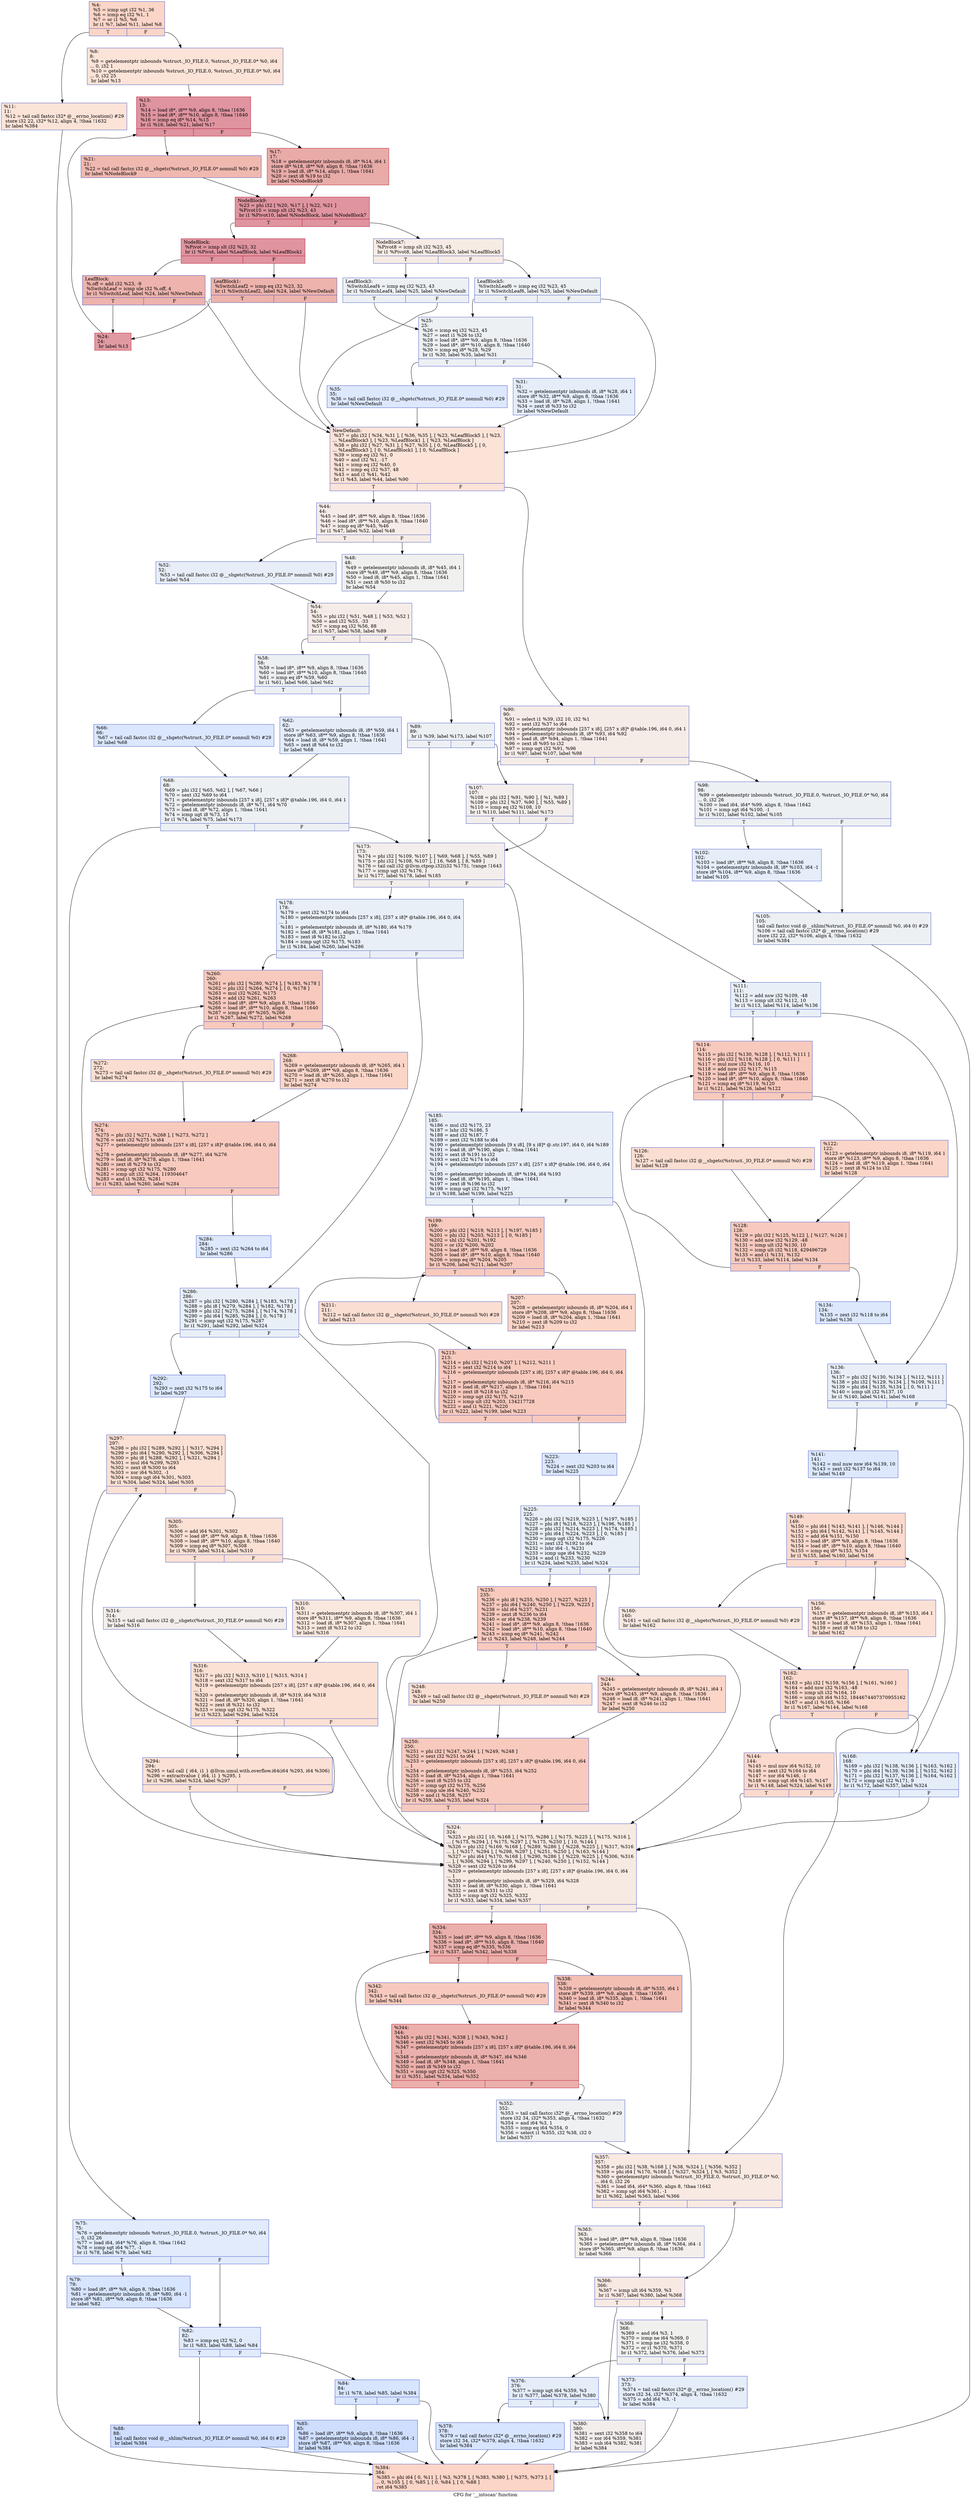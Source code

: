 digraph "CFG for '__intscan' function" {
	label="CFG for '__intscan' function";

	Node0x186a170 [shape=record,color="#3d50c3ff", style=filled, fillcolor="#f5a08170",label="{%4:\l  %5 = icmp ugt i32 %1, 36\l  %6 = icmp eq i32 %1, 1\l  %7 = or i1 %5, %6\l  br i1 %7, label %11, label %8\l|{<s0>T|<s1>F}}"];
	Node0x186a170:s0 -> Node0x186a5b0;
	Node0x186a170:s1 -> Node0x186a560;
	Node0x186a560 [shape=record,color="#3d50c3ff", style=filled, fillcolor="#f6bfa670",label="{%8:\l8:                                                \l  %9 = getelementptr inbounds %struct._IO_FILE.0, %struct._IO_FILE.0* %0, i64\l... 0, i32 1\l  %10 = getelementptr inbounds %struct._IO_FILE.0, %struct._IO_FILE.0* %0, i64\l... 0, i32 25\l  br label %13\l}"];
	Node0x186a560 -> Node0x186a600;
	Node0x186a5b0 [shape=record,color="#3d50c3ff", style=filled, fillcolor="#f6bfa670",label="{%11:\l11:                                               \l  %12 = tail call fastcc i32* @__errno_location() #29\l  store i32 22, i32* %12, align 4, !tbaa !1632\l  br label %384\l}"];
	Node0x186a5b0 -> Node0x186c1d0;
	Node0x186a600 [shape=record,color="#b70d28ff", style=filled, fillcolor="#b70d2870",label="{%13:\l13:                                               \l  %14 = load i8*, i8** %9, align 8, !tbaa !1636\l  %15 = load i8*, i8** %10, align 8, !tbaa !1640\l  %16 = icmp eq i8* %14, %15\l  br i1 %16, label %21, label %17\l|{<s0>T|<s1>F}}"];
	Node0x186a600:s0 -> Node0x186a6a0;
	Node0x186a600:s1 -> Node0x186a650;
	Node0x186a650 [shape=record,color="#b70d28ff", style=filled, fillcolor="#cc403a70",label="{%17:\l17:                                               \l  %18 = getelementptr inbounds i8, i8* %14, i64 1\l  store i8* %18, i8** %9, align 8, !tbaa !1636\l  %19 = load i8, i8* %14, align 1, !tbaa !1641\l  %20 = zext i8 %19 to i32\l  br label %NodeBlock9\l}"];
	Node0x186a650 -> Node0x186a6f0;
	Node0x186a6a0 [shape=record,color="#3d50c3ff", style=filled, fillcolor="#de614d70",label="{%21:\l21:                                               \l  %22 = tail call fastcc i32 @__shgetc(%struct._IO_FILE.0* nonnull %0) #29\l  br label %NodeBlock9\l}"];
	Node0x186a6a0 -> Node0x186a6f0;
	Node0x186a6f0 [shape=record,color="#b70d28ff", style=filled, fillcolor="#b70d2870",label="{NodeBlock9:                                       \l  %23 = phi i32 [ %20, %17 ], [ %22, %21 ]\l  %Pivot10 = icmp slt i32 %23, 43\l  br i1 %Pivot10, label %NodeBlock, label %NodeBlock7\l|{<s0>T|<s1>F}}"];
	Node0x186a6f0:s0 -> Node0x186a830;
	Node0x186a6f0:s1 -> Node0x186a740;
	Node0x186a740 [shape=record,color="#3d50c3ff", style=filled, fillcolor="#ecd3c570",label="{NodeBlock7:                                       \l  %Pivot8 = icmp slt i32 %23, 45\l  br i1 %Pivot8, label %LeafBlock3, label %LeafBlock5\l|{<s0>T|<s1>F}}"];
	Node0x186a740:s0 -> Node0x186a7e0;
	Node0x186a740:s1 -> Node0x186a790;
	Node0x186a790 [shape=record,color="#3d50c3ff", style=filled, fillcolor="#d6dce470",label="{LeafBlock5:                                       \l  %SwitchLeaf6 = icmp eq i32 %23, 45\l  br i1 %SwitchLeaf6, label %25, label %NewDefault\l|{<s0>T|<s1>F}}"];
	Node0x186a790:s0 -> Node0x186a970;
	Node0x186a790:s1 -> Node0x186aa60;
	Node0x186a7e0 [shape=record,color="#3d50c3ff", style=filled, fillcolor="#d6dce470",label="{LeafBlock3:                                       \l  %SwitchLeaf4 = icmp eq i32 %23, 43\l  br i1 %SwitchLeaf4, label %25, label %NewDefault\l|{<s0>T|<s1>F}}"];
	Node0x186a7e0:s0 -> Node0x186a970;
	Node0x186a7e0:s1 -> Node0x186aa60;
	Node0x186a830 [shape=record,color="#b70d28ff", style=filled, fillcolor="#b70d2870",label="{NodeBlock:                                        \l  %Pivot = icmp slt i32 %23, 32\l  br i1 %Pivot, label %LeafBlock, label %LeafBlock1\l|{<s0>T|<s1>F}}"];
	Node0x186a830:s0 -> Node0x186a8d0;
	Node0x186a830:s1 -> Node0x186a880;
	Node0x186a880 [shape=record,color="#3d50c3ff", style=filled, fillcolor="#d6524470",label="{LeafBlock1:                                       \l  %SwitchLeaf2 = icmp eq i32 %23, 32\l  br i1 %SwitchLeaf2, label %24, label %NewDefault\l|{<s0>T|<s1>F}}"];
	Node0x186a880:s0 -> Node0x186a920;
	Node0x186a880:s1 -> Node0x186aa60;
	Node0x186a8d0 [shape=record,color="#3d50c3ff", style=filled, fillcolor="#d6524470",label="{LeafBlock:                                        \l  %.off = add i32 %23, -9\l  %SwitchLeaf = icmp ule i32 %.off, 4\l  br i1 %SwitchLeaf, label %24, label %NewDefault\l|{<s0>T|<s1>F}}"];
	Node0x186a8d0:s0 -> Node0x186a920;
	Node0x186a8d0:s1 -> Node0x186aa60;
	Node0x186a920 [shape=record,color="#b70d28ff", style=filled, fillcolor="#bb1b2c70",label="{%24:\l24:                                               \l  br label %13\l}"];
	Node0x186a920 -> Node0x186a600;
	Node0x186a970 [shape=record,color="#3d50c3ff", style=filled, fillcolor="#d6dce470",label="{%25:\l25:                                               \l  %26 = icmp eq i32 %23, 45\l  %27 = sext i1 %26 to i32\l  %28 = load i8*, i8** %9, align 8, !tbaa !1636\l  %29 = load i8*, i8** %10, align 8, !tbaa !1640\l  %30 = icmp eq i8* %28, %29\l  br i1 %30, label %35, label %31\l|{<s0>T|<s1>F}}"];
	Node0x186a970:s0 -> Node0x186aa10;
	Node0x186a970:s1 -> Node0x186a9c0;
	Node0x186a9c0 [shape=record,color="#3d50c3ff", style=filled, fillcolor="#c5d6f270",label="{%31:\l31:                                               \l  %32 = getelementptr inbounds i8, i8* %28, i64 1\l  store i8* %32, i8** %9, align 8, !tbaa !1636\l  %33 = load i8, i8* %28, align 1, !tbaa !1641\l  %34 = zext i8 %33 to i32\l  br label %NewDefault\l}"];
	Node0x186a9c0 -> Node0x186aa60;
	Node0x186aa10 [shape=record,color="#3d50c3ff", style=filled, fillcolor="#b2ccfb70",label="{%35:\l35:                                               \l  %36 = tail call fastcc i32 @__shgetc(%struct._IO_FILE.0* nonnull %0) #29\l  br label %NewDefault\l}"];
	Node0x186aa10 -> Node0x186aa60;
	Node0x186aa60 [shape=record,color="#3d50c3ff", style=filled, fillcolor="#f6bfa670",label="{NewDefault:                                       \l  %37 = phi i32 [ %34, %31 ], [ %36, %35 ], [ %23, %LeafBlock5 ], [ %23,\l... %LeafBlock3 ], [ %23, %LeafBlock1 ], [ %23, %LeafBlock ]\l  %38 = phi i32 [ %27, %31 ], [ %27, %35 ], [ 0, %LeafBlock5 ], [ 0,\l... %LeafBlock3 ], [ 0, %LeafBlock1 ], [ 0, %LeafBlock ]\l  %39 = icmp eq i32 %1, 0\l  %40 = and i32 %1, -17\l  %41 = icmp eq i32 %40, 0\l  %42 = icmp eq i32 %37, 48\l  %43 = and i1 %41, %42\l  br i1 %43, label %44, label %90\l|{<s0>T|<s1>F}}"];
	Node0x186aa60:s0 -> Node0x186aab0;
	Node0x186aa60:s1 -> Node0x186af60;
	Node0x186aab0 [shape=record,color="#3d50c3ff", style=filled, fillcolor="#ead5c970",label="{%44:\l44:                                               \l  %45 = load i8*, i8** %9, align 8, !tbaa !1636\l  %46 = load i8*, i8** %10, align 8, !tbaa !1640\l  %47 = icmp eq i8* %45, %46\l  br i1 %47, label %52, label %48\l|{<s0>T|<s1>F}}"];
	Node0x186aab0:s0 -> Node0x186ab50;
	Node0x186aab0:s1 -> Node0x186ab00;
	Node0x186ab00 [shape=record,color="#3d50c3ff", style=filled, fillcolor="#dedcdb70",label="{%48:\l48:                                               \l  %49 = getelementptr inbounds i8, i8* %45, i64 1\l  store i8* %49, i8** %9, align 8, !tbaa !1636\l  %50 = load i8, i8* %45, align 1, !tbaa !1641\l  %51 = zext i8 %50 to i32\l  br label %54\l}"];
	Node0x186ab00 -> Node0x186aba0;
	Node0x186ab50 [shape=record,color="#3d50c3ff", style=filled, fillcolor="#cbd8ee70",label="{%52:\l52:                                               \l  %53 = tail call fastcc i32 @__shgetc(%struct._IO_FILE.0* nonnull %0) #29\l  br label %54\l}"];
	Node0x186ab50 -> Node0x186aba0;
	Node0x186aba0 [shape=record,color="#3d50c3ff", style=filled, fillcolor="#ead5c970",label="{%54:\l54:                                               \l  %55 = phi i32 [ %51, %48 ], [ %53, %52 ]\l  %56 = and i32 %55, -33\l  %57 = icmp eq i32 %56, 88\l  br i1 %57, label %58, label %89\l|{<s0>T|<s1>F}}"];
	Node0x186aba0:s0 -> Node0x186abf0;
	Node0x186aba0:s1 -> Node0x186af10;
	Node0x186abf0 [shape=record,color="#3d50c3ff", style=filled, fillcolor="#d6dce470",label="{%58:\l58:                                               \l  %59 = load i8*, i8** %9, align 8, !tbaa !1636\l  %60 = load i8*, i8** %10, align 8, !tbaa !1640\l  %61 = icmp eq i8* %59, %60\l  br i1 %61, label %66, label %62\l|{<s0>T|<s1>F}}"];
	Node0x186abf0:s0 -> Node0x186ac90;
	Node0x186abf0:s1 -> Node0x186ac40;
	Node0x186ac40 [shape=record,color="#3d50c3ff", style=filled, fillcolor="#c5d6f270",label="{%62:\l62:                                               \l  %63 = getelementptr inbounds i8, i8* %59, i64 1\l  store i8* %63, i8** %9, align 8, !tbaa !1636\l  %64 = load i8, i8* %59, align 1, !tbaa !1641\l  %65 = zext i8 %64 to i32\l  br label %68\l}"];
	Node0x186ac40 -> Node0x186ace0;
	Node0x186ac90 [shape=record,color="#3d50c3ff", style=filled, fillcolor="#aec9fc70",label="{%66:\l66:                                               \l  %67 = tail call fastcc i32 @__shgetc(%struct._IO_FILE.0* nonnull %0) #29\l  br label %68\l}"];
	Node0x186ac90 -> Node0x186ace0;
	Node0x186ace0 [shape=record,color="#3d50c3ff", style=filled, fillcolor="#d6dce470",label="{%68:\l68:                                               \l  %69 = phi i32 [ %65, %62 ], [ %67, %66 ]\l  %70 = sext i32 %69 to i64\l  %71 = getelementptr inbounds [257 x i8], [257 x i8]* @table.196, i64 0, i64 1\l  %72 = getelementptr inbounds i8, i8* %71, i64 %70\l  %73 = load i8, i8* %72, align 1, !tbaa !1641\l  %74 = icmp ugt i8 %73, 15\l  br i1 %74, label %75, label %173\l|{<s0>T|<s1>F}}"];
	Node0x186ace0:s0 -> Node0x186ad30;
	Node0x186ace0:s1 -> Node0x186b550;
	Node0x186ad30 [shape=record,color="#3d50c3ff", style=filled, fillcolor="#bbd1f870",label="{%75:\l75:                                               \l  %76 = getelementptr inbounds %struct._IO_FILE.0, %struct._IO_FILE.0* %0, i64\l... 0, i32 26\l  %77 = load i64, i64* %76, align 8, !tbaa !1642\l  %78 = icmp sgt i64 %77, -1\l  br i1 %78, label %79, label %82\l|{<s0>T|<s1>F}}"];
	Node0x186ad30:s0 -> Node0x186ad80;
	Node0x186ad30:s1 -> Node0x186add0;
	Node0x186ad80 [shape=record,color="#3d50c3ff", style=filled, fillcolor="#a7c5fe70",label="{%79:\l79:                                               \l  %80 = load i8*, i8** %9, align 8, !tbaa !1636\l  %81 = getelementptr inbounds i8, i8* %80, i64 -1\l  store i8* %81, i8** %9, align 8, !tbaa !1636\l  br label %82\l}"];
	Node0x186ad80 -> Node0x186add0;
	Node0x186add0 [shape=record,color="#3d50c3ff", style=filled, fillcolor="#bbd1f870",label="{%82:\l82:                                               \l  %83 = icmp eq i32 %2, 0\l  br i1 %83, label %88, label %84\l|{<s0>T|<s1>F}}"];
	Node0x186add0:s0 -> Node0x186aec0;
	Node0x186add0:s1 -> Node0x186ae20;
	Node0x186ae20 [shape=record,color="#3d50c3ff", style=filled, fillcolor="#a7c5fe70",label="{%84:\l84:                                               \l  br i1 %78, label %85, label %384\l|{<s0>T|<s1>F}}"];
	Node0x186ae20:s0 -> Node0x186ae70;
	Node0x186ae20:s1 -> Node0x186c1d0;
	Node0x186ae70 [shape=record,color="#3d50c3ff", style=filled, fillcolor="#93b5fe70",label="{%85:\l85:                                               \l  %86 = load i8*, i8** %9, align 8, !tbaa !1636\l  %87 = getelementptr inbounds i8, i8* %86, i64 -1\l  store i8* %87, i8** %9, align 8, !tbaa !1636\l  br label %384\l}"];
	Node0x186ae70 -> Node0x186c1d0;
	Node0x186aec0 [shape=record,color="#3d50c3ff", style=filled, fillcolor="#93b5fe70",label="{%88:\l88:                                               \l  tail call fastcc void @__shlim(%struct._IO_FILE.0* nonnull %0, i64 0) #29\l  br label %384\l}"];
	Node0x186aec0 -> Node0x186c1d0;
	Node0x186af10 [shape=record,color="#3d50c3ff", style=filled, fillcolor="#d6dce470",label="{%89:\l89:                                               \l  br i1 %39, label %173, label %107\l|{<s0>T|<s1>F}}"];
	Node0x186af10:s0 -> Node0x186b550;
	Node0x186af10:s1 -> Node0x186b0a0;
	Node0x186af60 [shape=record,color="#3d50c3ff", style=filled, fillcolor="#ead5c970",label="{%90:\l90:                                               \l  %91 = select i1 %39, i32 10, i32 %1\l  %92 = sext i32 %37 to i64\l  %93 = getelementptr inbounds [257 x i8], [257 x i8]* @table.196, i64 0, i64 1\l  %94 = getelementptr inbounds i8, i8* %93, i64 %92\l  %95 = load i8, i8* %94, align 1, !tbaa !1641\l  %96 = zext i8 %95 to i32\l  %97 = icmp ugt i32 %91, %96\l  br i1 %97, label %107, label %98\l|{<s0>T|<s1>F}}"];
	Node0x186af60:s0 -> Node0x186b0a0;
	Node0x186af60:s1 -> Node0x186afb0;
	Node0x186afb0 [shape=record,color="#3d50c3ff", style=filled, fillcolor="#d6dce470",label="{%98:\l98:                                               \l  %99 = getelementptr inbounds %struct._IO_FILE.0, %struct._IO_FILE.0* %0, i64\l... 0, i32 26\l  %100 = load i64, i64* %99, align 8, !tbaa !1642\l  %101 = icmp sgt i64 %100, -1\l  br i1 %101, label %102, label %105\l|{<s0>T|<s1>F}}"];
	Node0x186afb0:s0 -> Node0x186b000;
	Node0x186afb0:s1 -> Node0x186b050;
	Node0x186b000 [shape=record,color="#3d50c3ff", style=filled, fillcolor="#c5d6f270",label="{%102:\l102:                                              \l  %103 = load i8*, i8** %9, align 8, !tbaa !1636\l  %104 = getelementptr inbounds i8, i8* %103, i64 -1\l  store i8* %104, i8** %9, align 8, !tbaa !1636\l  br label %105\l}"];
	Node0x186b000 -> Node0x186b050;
	Node0x186b050 [shape=record,color="#3d50c3ff", style=filled, fillcolor="#d6dce470",label="{%105:\l105:                                              \l  tail call fastcc void @__shlim(%struct._IO_FILE.0* nonnull %0, i64 0) #29\l  %106 = tail call fastcc i32* @__errno_location() #29\l  store i32 22, i32* %106, align 4, !tbaa !1632\l  br label %384\l}"];
	Node0x186b050 -> Node0x186c1d0;
	Node0x186b0a0 [shape=record,color="#3d50c3ff", style=filled, fillcolor="#e5d8d170",label="{%107:\l107:                                              \l  %108 = phi i32 [ %91, %90 ], [ %1, %89 ]\l  %109 = phi i32 [ %37, %90 ], [ %55, %89 ]\l  %110 = icmp eq i32 %108, 10\l  br i1 %110, label %111, label %173\l|{<s0>T|<s1>F}}"];
	Node0x186b0a0:s0 -> Node0x186b0f0;
	Node0x186b0a0:s1 -> Node0x186b550;
	Node0x186b0f0 [shape=record,color="#3d50c3ff", style=filled, fillcolor="#cedaeb70",label="{%111:\l111:                                              \l  %112 = add nsw i32 %109, -48\l  %113 = icmp ult i32 %112, 10\l  br i1 %113, label %114, label %136\l|{<s0>T|<s1>F}}"];
	Node0x186b0f0:s0 -> Node0x186b140;
	Node0x186b0f0:s1 -> Node0x186b2d0;
	Node0x186b140 [shape=record,color="#3d50c3ff", style=filled, fillcolor="#ef886b70",label="{%114:\l114:                                              \l  %115 = phi i32 [ %130, %128 ], [ %112, %111 ]\l  %116 = phi i32 [ %118, %128 ], [ 0, %111 ]\l  %117 = mul nuw i32 %116, 10\l  %118 = add nuw i32 %117, %115\l  %119 = load i8*, i8** %9, align 8, !tbaa !1636\l  %120 = load i8*, i8** %10, align 8, !tbaa !1640\l  %121 = icmp eq i8* %119, %120\l  br i1 %121, label %126, label %122\l|{<s0>T|<s1>F}}"];
	Node0x186b140:s0 -> Node0x186b1e0;
	Node0x186b140:s1 -> Node0x186b190;
	Node0x186b190 [shape=record,color="#3d50c3ff", style=filled, fillcolor="#f5a08170",label="{%122:\l122:                                              \l  %123 = getelementptr inbounds i8, i8* %119, i64 1\l  store i8* %123, i8** %9, align 8, !tbaa !1636\l  %124 = load i8, i8* %119, align 1, !tbaa !1641\l  %125 = zext i8 %124 to i32\l  br label %128\l}"];
	Node0x186b190 -> Node0x186b230;
	Node0x186b1e0 [shape=record,color="#3d50c3ff", style=filled, fillcolor="#f7b59970",label="{%126:\l126:                                              \l  %127 = tail call fastcc i32 @__shgetc(%struct._IO_FILE.0* nonnull %0) #29\l  br label %128\l}"];
	Node0x186b1e0 -> Node0x186b230;
	Node0x186b230 [shape=record,color="#3d50c3ff", style=filled, fillcolor="#ef886b70",label="{%128:\l128:                                              \l  %129 = phi i32 [ %125, %122 ], [ %127, %126 ]\l  %130 = add nsw i32 %129, -48\l  %131 = icmp ult i32 %130, 10\l  %132 = icmp ult i32 %118, 429496729\l  %133 = and i1 %131, %132\l  br i1 %133, label %114, label %134\l|{<s0>T|<s1>F}}"];
	Node0x186b230:s0 -> Node0x186b140;
	Node0x186b230:s1 -> Node0x186b280;
	Node0x186b280 [shape=record,color="#3d50c3ff", style=filled, fillcolor="#b2ccfb70",label="{%134:\l134:                                              \l  %135 = zext i32 %118 to i64\l  br label %136\l}"];
	Node0x186b280 -> Node0x186b2d0;
	Node0x186b2d0 [shape=record,color="#3d50c3ff", style=filled, fillcolor="#cedaeb70",label="{%136:\l136:                                              \l  %137 = phi i32 [ %130, %134 ], [ %112, %111 ]\l  %138 = phi i32 [ %129, %134 ], [ %109, %111 ]\l  %139 = phi i64 [ %135, %134 ], [ 0, %111 ]\l  %140 = icmp ult i32 %137, 10\l  br i1 %140, label %141, label %168\l|{<s0>T|<s1>F}}"];
	Node0x186b2d0:s0 -> Node0x186b320;
	Node0x186b2d0:s1 -> Node0x186b500;
	Node0x186b320 [shape=record,color="#3d50c3ff", style=filled, fillcolor="#b2ccfb70",label="{%141:\l141:                                              \l  %142 = mul nuw nsw i64 %139, 10\l  %143 = zext i32 %137 to i64\l  br label %149\l}"];
	Node0x186b320 -> Node0x186b3c0;
	Node0x186b370 [shape=record,color="#3d50c3ff", style=filled, fillcolor="#f7ac8e70",label="{%144:\l144:                                              \l  %145 = mul nuw i64 %152, 10\l  %146 = zext i32 %164 to i64\l  %147 = xor i64 %146, -1\l  %148 = icmp ugt i64 %145, %147\l  br i1 %148, label %324, label %149\l|{<s0>T|<s1>F}}"];
	Node0x186b370:s0 -> Node0x186bd70;
	Node0x186b370:s1 -> Node0x186b3c0;
	Node0x186b3c0 [shape=record,color="#3d50c3ff", style=filled, fillcolor="#f7ac8e70",label="{%149:\l149:                                              \l  %150 = phi i64 [ %143, %141 ], [ %146, %144 ]\l  %151 = phi i64 [ %142, %141 ], [ %145, %144 ]\l  %152 = add i64 %151, %150\l  %153 = load i8*, i8** %9, align 8, !tbaa !1636\l  %154 = load i8*, i8** %10, align 8, !tbaa !1640\l  %155 = icmp eq i8* %153, %154\l  br i1 %155, label %160, label %156\l|{<s0>T|<s1>F}}"];
	Node0x186b3c0:s0 -> Node0x186b460;
	Node0x186b3c0:s1 -> Node0x186b410;
	Node0x186b410 [shape=record,color="#3d50c3ff", style=filled, fillcolor="#f7bca170",label="{%156:\l156:                                              \l  %157 = getelementptr inbounds i8, i8* %153, i64 1\l  store i8* %157, i8** %9, align 8, !tbaa !1636\l  %158 = load i8, i8* %153, align 1, !tbaa !1641\l  %159 = zext i8 %158 to i32\l  br label %162\l}"];
	Node0x186b410 -> Node0x186b4b0;
	Node0x186b460 [shape=record,color="#3d50c3ff", style=filled, fillcolor="#efcebd70",label="{%160:\l160:                                              \l  %161 = tail call fastcc i32 @__shgetc(%struct._IO_FILE.0* nonnull %0) #29\l  br label %162\l}"];
	Node0x186b460 -> Node0x186b4b0;
	Node0x186b4b0 [shape=record,color="#3d50c3ff", style=filled, fillcolor="#f7ac8e70",label="{%162:\l162:                                              \l  %163 = phi i32 [ %159, %156 ], [ %161, %160 ]\l  %164 = add nsw i32 %163, -48\l  %165 = icmp ult i32 %164, 10\l  %166 = icmp ult i64 %152, 1844674407370955162\l  %167 = and i1 %165, %166\l  br i1 %167, label %144, label %168\l|{<s0>T|<s1>F}}"];
	Node0x186b4b0:s0 -> Node0x186b370;
	Node0x186b4b0:s1 -> Node0x186b500;
	Node0x186b500 [shape=record,color="#3d50c3ff", style=filled, fillcolor="#c5d6f270",label="{%168:\l168:                                              \l  %169 = phi i32 [ %138, %136 ], [ %163, %162 ]\l  %170 = phi i64 [ %139, %136 ], [ %152, %162 ]\l  %171 = phi i32 [ %137, %136 ], [ %164, %162 ]\l  %172 = icmp ugt i32 %171, 9\l  br i1 %172, label %357, label %324\l|{<s0>T|<s1>F}}"];
	Node0x186b500:s0 -> Node0x186bf50;
	Node0x186b500:s1 -> Node0x186bd70;
	Node0x186b550 [shape=record,color="#3d50c3ff", style=filled, fillcolor="#e5d8d170",label="{%173:\l173:                                              \l  %174 = phi i32 [ %109, %107 ], [ %69, %68 ], [ %55, %89 ]\l  %175 = phi i32 [ %108, %107 ], [ 16, %68 ], [ 8, %89 ]\l  %176 = tail call i32 @llvm.ctpop.i32(i32 %175), !range !1643\l  %177 = icmp ugt i32 %176, 1\l  br i1 %177, label %178, label %185\l|{<s0>T|<s1>F}}"];
	Node0x186b550:s0 -> Node0x186b5a0;
	Node0x186b550:s1 -> Node0x186b5f0;
	Node0x186b5a0 [shape=record,color="#3d50c3ff", style=filled, fillcolor="#cedaeb70",label="{%178:\l178:                                              \l  %179 = sext i32 %174 to i64\l  %180 = getelementptr inbounds [257 x i8], [257 x i8]* @table.196, i64 0, i64\l... 1\l  %181 = getelementptr inbounds i8, i8* %180, i64 %179\l  %182 = load i8, i8* %181, align 1, !tbaa !1641\l  %183 = zext i8 %182 to i32\l  %184 = icmp ugt i32 %175, %183\l  br i1 %184, label %260, label %286\l|{<s0>T|<s1>F}}"];
	Node0x186b5a0:s0 -> Node0x186b960;
	Node0x186b5a0:s1 -> Node0x186baf0;
	Node0x186b5f0 [shape=record,color="#3d50c3ff", style=filled, fillcolor="#cedaeb70",label="{%185:\l185:                                              \l  %186 = mul i32 %175, 23\l  %187 = lshr i32 %186, 5\l  %188 = and i32 %187, 7\l  %189 = zext i32 %188 to i64\l  %190 = getelementptr inbounds [9 x i8], [9 x i8]* @.str.197, i64 0, i64 %189\l  %191 = load i8, i8* %190, align 1, !tbaa !1641\l  %192 = sext i8 %191 to i32\l  %193 = sext i32 %174 to i64\l  %194 = getelementptr inbounds [257 x i8], [257 x i8]* @table.196, i64 0, i64\l... 1\l  %195 = getelementptr inbounds i8, i8* %194, i64 %193\l  %196 = load i8, i8* %195, align 1, !tbaa !1641\l  %197 = zext i8 %196 to i32\l  %198 = icmp ugt i32 %175, %197\l  br i1 %198, label %199, label %225\l|{<s0>T|<s1>F}}"];
	Node0x186b5f0:s0 -> Node0x186b640;
	Node0x186b5f0:s1 -> Node0x186b7d0;
	Node0x186b640 [shape=record,color="#3d50c3ff", style=filled, fillcolor="#ef886b70",label="{%199:\l199:                                              \l  %200 = phi i32 [ %219, %213 ], [ %197, %185 ]\l  %201 = phi i32 [ %203, %213 ], [ 0, %185 ]\l  %202 = shl i32 %201, %192\l  %203 = or i32 %200, %202\l  %204 = load i8*, i8** %9, align 8, !tbaa !1636\l  %205 = load i8*, i8** %10, align 8, !tbaa !1640\l  %206 = icmp eq i8* %204, %205\l  br i1 %206, label %211, label %207\l|{<s0>T|<s1>F}}"];
	Node0x186b640:s0 -> Node0x186b6e0;
	Node0x186b640:s1 -> Node0x186b690;
	Node0x186b690 [shape=record,color="#3d50c3ff", style=filled, fillcolor="#f5a08170",label="{%207:\l207:                                              \l  %208 = getelementptr inbounds i8, i8* %204, i64 1\l  store i8* %208, i8** %9, align 8, !tbaa !1636\l  %209 = load i8, i8* %204, align 1, !tbaa !1641\l  %210 = zext i8 %209 to i32\l  br label %213\l}"];
	Node0x186b690 -> Node0x186b730;
	Node0x186b6e0 [shape=record,color="#3d50c3ff", style=filled, fillcolor="#f7b59970",label="{%211:\l211:                                              \l  %212 = tail call fastcc i32 @__shgetc(%struct._IO_FILE.0* nonnull %0) #29\l  br label %213\l}"];
	Node0x186b6e0 -> Node0x186b730;
	Node0x186b730 [shape=record,color="#3d50c3ff", style=filled, fillcolor="#ef886b70",label="{%213:\l213:                                              \l  %214 = phi i32 [ %210, %207 ], [ %212, %211 ]\l  %215 = sext i32 %214 to i64\l  %216 = getelementptr inbounds [257 x i8], [257 x i8]* @table.196, i64 0, i64\l... 1\l  %217 = getelementptr inbounds i8, i8* %216, i64 %215\l  %218 = load i8, i8* %217, align 1, !tbaa !1641\l  %219 = zext i8 %218 to i32\l  %220 = icmp ugt i32 %175, %219\l  %221 = icmp ult i32 %203, 134217728\l  %222 = and i1 %221, %220\l  br i1 %222, label %199, label %223\l|{<s0>T|<s1>F}}"];
	Node0x186b730:s0 -> Node0x186b640;
	Node0x186b730:s1 -> Node0x186b780;
	Node0x186b780 [shape=record,color="#3d50c3ff", style=filled, fillcolor="#b2ccfb70",label="{%223:\l223:                                              \l  %224 = zext i32 %203 to i64\l  br label %225\l}"];
	Node0x186b780 -> Node0x186b7d0;
	Node0x186b7d0 [shape=record,color="#3d50c3ff", style=filled, fillcolor="#cedaeb70",label="{%225:\l225:                                              \l  %226 = phi i32 [ %219, %223 ], [ %197, %185 ]\l  %227 = phi i8 [ %218, %223 ], [ %196, %185 ]\l  %228 = phi i32 [ %214, %223 ], [ %174, %185 ]\l  %229 = phi i64 [ %224, %223 ], [ 0, %185 ]\l  %230 = icmp ugt i32 %175, %226\l  %231 = zext i32 %192 to i64\l  %232 = lshr i64 -1, %231\l  %233 = icmp uge i64 %232, %229\l  %234 = and i1 %233, %230\l  br i1 %234, label %235, label %324\l|{<s0>T|<s1>F}}"];
	Node0x186b7d0:s0 -> Node0x186b820;
	Node0x186b7d0:s1 -> Node0x186bd70;
	Node0x186b820 [shape=record,color="#3d50c3ff", style=filled, fillcolor="#ef886b70",label="{%235:\l235:                                              \l  %236 = phi i8 [ %255, %250 ], [ %227, %225 ]\l  %237 = phi i64 [ %240, %250 ], [ %229, %225 ]\l  %238 = shl i64 %237, %231\l  %239 = zext i8 %236 to i64\l  %240 = or i64 %238, %239\l  %241 = load i8*, i8** %9, align 8, !tbaa !1636\l  %242 = load i8*, i8** %10, align 8, !tbaa !1640\l  %243 = icmp eq i8* %241, %242\l  br i1 %243, label %248, label %244\l|{<s0>T|<s1>F}}"];
	Node0x186b820:s0 -> Node0x186b8c0;
	Node0x186b820:s1 -> Node0x186b870;
	Node0x186b870 [shape=record,color="#3d50c3ff", style=filled, fillcolor="#f5a08170",label="{%244:\l244:                                              \l  %245 = getelementptr inbounds i8, i8* %241, i64 1\l  store i8* %245, i8** %9, align 8, !tbaa !1636\l  %246 = load i8, i8* %241, align 1, !tbaa !1641\l  %247 = zext i8 %246 to i32\l  br label %250\l}"];
	Node0x186b870 -> Node0x186b910;
	Node0x186b8c0 [shape=record,color="#3d50c3ff", style=filled, fillcolor="#f7b59970",label="{%248:\l248:                                              \l  %249 = tail call fastcc i32 @__shgetc(%struct._IO_FILE.0* nonnull %0) #29\l  br label %250\l}"];
	Node0x186b8c0 -> Node0x186b910;
	Node0x186b910 [shape=record,color="#3d50c3ff", style=filled, fillcolor="#ef886b70",label="{%250:\l250:                                              \l  %251 = phi i32 [ %247, %244 ], [ %249, %248 ]\l  %252 = sext i32 %251 to i64\l  %253 = getelementptr inbounds [257 x i8], [257 x i8]* @table.196, i64 0, i64\l... 1\l  %254 = getelementptr inbounds i8, i8* %253, i64 %252\l  %255 = load i8, i8* %254, align 1, !tbaa !1641\l  %256 = zext i8 %255 to i32\l  %257 = icmp ugt i32 %175, %256\l  %258 = icmp ule i64 %240, %232\l  %259 = and i1 %258, %257\l  br i1 %259, label %235, label %324\l|{<s0>T|<s1>F}}"];
	Node0x186b910:s0 -> Node0x186b820;
	Node0x186b910:s1 -> Node0x186bd70;
	Node0x186b960 [shape=record,color="#3d50c3ff", style=filled, fillcolor="#ef886b70",label="{%260:\l260:                                              \l  %261 = phi i32 [ %280, %274 ], [ %183, %178 ]\l  %262 = phi i32 [ %264, %274 ], [ 0, %178 ]\l  %263 = mul i32 %262, %175\l  %264 = add i32 %261, %263\l  %265 = load i8*, i8** %9, align 8, !tbaa !1636\l  %266 = load i8*, i8** %10, align 8, !tbaa !1640\l  %267 = icmp eq i8* %265, %266\l  br i1 %267, label %272, label %268\l|{<s0>T|<s1>F}}"];
	Node0x186b960:s0 -> Node0x186ba00;
	Node0x186b960:s1 -> Node0x186b9b0;
	Node0x186b9b0 [shape=record,color="#3d50c3ff", style=filled, fillcolor="#f5a08170",label="{%268:\l268:                                              \l  %269 = getelementptr inbounds i8, i8* %265, i64 1\l  store i8* %269, i8** %9, align 8, !tbaa !1636\l  %270 = load i8, i8* %265, align 1, !tbaa !1641\l  %271 = zext i8 %270 to i32\l  br label %274\l}"];
	Node0x186b9b0 -> Node0x186ba50;
	Node0x186ba00 [shape=record,color="#3d50c3ff", style=filled, fillcolor="#f7b59970",label="{%272:\l272:                                              \l  %273 = tail call fastcc i32 @__shgetc(%struct._IO_FILE.0* nonnull %0) #29\l  br label %274\l}"];
	Node0x186ba00 -> Node0x186ba50;
	Node0x186ba50 [shape=record,color="#3d50c3ff", style=filled, fillcolor="#ef886b70",label="{%274:\l274:                                              \l  %275 = phi i32 [ %271, %268 ], [ %273, %272 ]\l  %276 = sext i32 %275 to i64\l  %277 = getelementptr inbounds [257 x i8], [257 x i8]* @table.196, i64 0, i64\l... 1\l  %278 = getelementptr inbounds i8, i8* %277, i64 %276\l  %279 = load i8, i8* %278, align 1, !tbaa !1641\l  %280 = zext i8 %279 to i32\l  %281 = icmp ugt i32 %175, %280\l  %282 = icmp ult i32 %264, 119304647\l  %283 = and i1 %282, %281\l  br i1 %283, label %260, label %284\l|{<s0>T|<s1>F}}"];
	Node0x186ba50:s0 -> Node0x186b960;
	Node0x186ba50:s1 -> Node0x186baa0;
	Node0x186baa0 [shape=record,color="#3d50c3ff", style=filled, fillcolor="#b2ccfb70",label="{%284:\l284:                                              \l  %285 = zext i32 %264 to i64\l  br label %286\l}"];
	Node0x186baa0 -> Node0x186baf0;
	Node0x186baf0 [shape=record,color="#3d50c3ff", style=filled, fillcolor="#cedaeb70",label="{%286:\l286:                                              \l  %287 = phi i32 [ %280, %284 ], [ %183, %178 ]\l  %288 = phi i8 [ %279, %284 ], [ %182, %178 ]\l  %289 = phi i32 [ %275, %284 ], [ %174, %178 ]\l  %290 = phi i64 [ %285, %284 ], [ 0, %178 ]\l  %291 = icmp ugt i32 %175, %287\l  br i1 %291, label %292, label %324\l|{<s0>T|<s1>F}}"];
	Node0x186baf0:s0 -> Node0x186bb40;
	Node0x186baf0:s1 -> Node0x186bd70;
	Node0x186bb40 [shape=record,color="#3d50c3ff", style=filled, fillcolor="#b2ccfb70",label="{%292:\l292:                                              \l  %293 = zext i32 %175 to i64\l  br label %297\l}"];
	Node0x186bb40 -> Node0x186bbe0;
	Node0x186bb90 [shape=record,color="#3d50c3ff", style=filled, fillcolor="#f7bca170",label="{%294:\l294:                                              \l  %295 = tail call \{ i64, i1 \} @llvm.umul.with.overflow.i64(i64 %293, i64 %306)\l  %296 = extractvalue \{ i64, i1 \} %295, 1\l  br i1 %296, label %324, label %297\l|{<s0>T|<s1>F}}"];
	Node0x186bb90:s0 -> Node0x186bd70;
	Node0x186bb90:s1 -> Node0x186bbe0;
	Node0x186bbe0 [shape=record,color="#3d50c3ff", style=filled, fillcolor="#f7b99e70",label="{%297:\l297:                                              \l  %298 = phi i32 [ %289, %292 ], [ %317, %294 ]\l  %299 = phi i64 [ %290, %292 ], [ %306, %294 ]\l  %300 = phi i8 [ %288, %292 ], [ %321, %294 ]\l  %301 = mul i64 %299, %293\l  %302 = zext i8 %300 to i64\l  %303 = xor i64 %302, -1\l  %304 = icmp ugt i64 %301, %303\l  br i1 %304, label %324, label %305\l|{<s0>T|<s1>F}}"];
	Node0x186bbe0:s0 -> Node0x186bd70;
	Node0x186bbe0:s1 -> Node0x186bc30;
	Node0x186bc30 [shape=record,color="#3d50c3ff", style=filled, fillcolor="#f7b99e70",label="{%305:\l305:                                              \l  %306 = add i64 %301, %302\l  %307 = load i8*, i8** %9, align 8, !tbaa !1636\l  %308 = load i8*, i8** %10, align 8, !tbaa !1640\l  %309 = icmp eq i8* %307, %308\l  br i1 %309, label %314, label %310\l|{<s0>T|<s1>F}}"];
	Node0x186bc30:s0 -> Node0x186bcd0;
	Node0x186bc30:s1 -> Node0x186bc80;
	Node0x186bc80 [shape=record,color="#3d50c3ff", style=filled, fillcolor="#f2cab570",label="{%310:\l310:                                              \l  %311 = getelementptr inbounds i8, i8* %307, i64 1\l  store i8* %311, i8** %9, align 8, !tbaa !1636\l  %312 = load i8, i8* %307, align 1, !tbaa !1641\l  %313 = zext i8 %312 to i32\l  br label %316\l}"];
	Node0x186bc80 -> Node0x186bd20;
	Node0x186bcd0 [shape=record,color="#3d50c3ff", style=filled, fillcolor="#e5d8d170",label="{%314:\l314:                                              \l  %315 = tail call fastcc i32 @__shgetc(%struct._IO_FILE.0* nonnull %0) #29\l  br label %316\l}"];
	Node0x186bcd0 -> Node0x186bd20;
	Node0x186bd20 [shape=record,color="#3d50c3ff", style=filled, fillcolor="#f7b99e70",label="{%316:\l316:                                              \l  %317 = phi i32 [ %313, %310 ], [ %315, %314 ]\l  %318 = sext i32 %317 to i64\l  %319 = getelementptr inbounds [257 x i8], [257 x i8]* @table.196, i64 0, i64\l... 1\l  %320 = getelementptr inbounds i8, i8* %319, i64 %318\l  %321 = load i8, i8* %320, align 1, !tbaa !1641\l  %322 = zext i8 %321 to i32\l  %323 = icmp ugt i32 %175, %322\l  br i1 %323, label %294, label %324\l|{<s0>T|<s1>F}}"];
	Node0x186bd20:s0 -> Node0x186bb90;
	Node0x186bd20:s1 -> Node0x186bd70;
	Node0x186bd70 [shape=record,color="#3d50c3ff", style=filled, fillcolor="#eed0c070",label="{%324:\l324:                                              \l  %325 = phi i32 [ 10, %168 ], [ %175, %286 ], [ %175, %225 ], [ %175, %316 ],\l... [ %175, %294 ], [ %175, %297 ], [ %175, %250 ], [ 10, %144 ]\l  %326 = phi i32 [ %169, %168 ], [ %289, %286 ], [ %228, %225 ], [ %317, %316\l... ], [ %317, %294 ], [ %298, %297 ], [ %251, %250 ], [ %163, %144 ]\l  %327 = phi i64 [ %170, %168 ], [ %290, %286 ], [ %229, %225 ], [ %306, %316\l... ], [ %306, %294 ], [ %299, %297 ], [ %240, %250 ], [ %152, %144 ]\l  %328 = sext i32 %326 to i64\l  %329 = getelementptr inbounds [257 x i8], [257 x i8]* @table.196, i64 0, i64\l... 1\l  %330 = getelementptr inbounds i8, i8* %329, i64 %328\l  %331 = load i8, i8* %330, align 1, !tbaa !1641\l  %332 = zext i8 %331 to i32\l  %333 = icmp ugt i32 %325, %332\l  br i1 %333, label %334, label %357\l|{<s0>T|<s1>F}}"];
	Node0x186bd70:s0 -> Node0x186bdc0;
	Node0x186bd70:s1 -> Node0x186bf50;
	Node0x186bdc0 [shape=record,color="#b70d28ff", style=filled, fillcolor="#d24b4070",label="{%334:\l334:                                              \l  %335 = load i8*, i8** %9, align 8, !tbaa !1636\l  %336 = load i8*, i8** %10, align 8, !tbaa !1640\l  %337 = icmp eq i8* %335, %336\l  br i1 %337, label %342, label %338\l|{<s0>T|<s1>F}}"];
	Node0x186bdc0:s0 -> Node0x186be60;
	Node0x186bdc0:s1 -> Node0x186be10;
	Node0x186be10 [shape=record,color="#3d50c3ff", style=filled, fillcolor="#e36c5570",label="{%338:\l338:                                              \l  %339 = getelementptr inbounds i8, i8* %335, i64 1\l  store i8* %339, i8** %9, align 8, !tbaa !1636\l  %340 = load i8, i8* %335, align 1, !tbaa !1641\l  %341 = zext i8 %340 to i32\l  br label %344\l}"];
	Node0x186be10 -> Node0x186beb0;
	Node0x186be60 [shape=record,color="#3d50c3ff", style=filled, fillcolor="#ef886b70",label="{%342:\l342:                                              \l  %343 = tail call fastcc i32 @__shgetc(%struct._IO_FILE.0* nonnull %0) #29\l  br label %344\l}"];
	Node0x186be60 -> Node0x186beb0;
	Node0x186beb0 [shape=record,color="#b70d28ff", style=filled, fillcolor="#d24b4070",label="{%344:\l344:                                              \l  %345 = phi i32 [ %341, %338 ], [ %343, %342 ]\l  %346 = sext i32 %345 to i64\l  %347 = getelementptr inbounds [257 x i8], [257 x i8]* @table.196, i64 0, i64\l... 1\l  %348 = getelementptr inbounds i8, i8* %347, i64 %346\l  %349 = load i8, i8* %348, align 1, !tbaa !1641\l  %350 = zext i8 %349 to i32\l  %351 = icmp ugt i32 %325, %350\l  br i1 %351, label %334, label %352\l|{<s0>T|<s1>F}}"];
	Node0x186beb0:s0 -> Node0x186bdc0;
	Node0x186beb0:s1 -> Node0x186bf00;
	Node0x186bf00 [shape=record,color="#3d50c3ff", style=filled, fillcolor="#d9dce170",label="{%352:\l352:                                              \l  %353 = tail call fastcc i32* @__errno_location() #29\l  store i32 34, i32* %353, align 4, !tbaa !1632\l  %354 = and i64 %3, 1\l  %355 = icmp eq i64 %354, 0\l  %356 = select i1 %355, i32 %38, i32 0\l  br label %357\l}"];
	Node0x186bf00 -> Node0x186bf50;
	Node0x186bf50 [shape=record,color="#3d50c3ff", style=filled, fillcolor="#efcebd70",label="{%357:\l357:                                              \l  %358 = phi i32 [ %38, %168 ], [ %38, %324 ], [ %356, %352 ]\l  %359 = phi i64 [ %170, %168 ], [ %327, %324 ], [ %3, %352 ]\l  %360 = getelementptr inbounds %struct._IO_FILE.0, %struct._IO_FILE.0* %0,\l... i64 0, i32 26\l  %361 = load i64, i64* %360, align 8, !tbaa !1642\l  %362 = icmp sgt i64 %361, -1\l  br i1 %362, label %363, label %366\l|{<s0>T|<s1>F}}"];
	Node0x186bf50:s0 -> Node0x186bfa0;
	Node0x186bf50:s1 -> Node0x186bff0;
	Node0x186bfa0 [shape=record,color="#3d50c3ff", style=filled, fillcolor="#e3d9d370",label="{%363:\l363:                                              \l  %364 = load i8*, i8** %9, align 8, !tbaa !1636\l  %365 = getelementptr inbounds i8, i8* %364, i64 -1\l  store i8* %365, i8** %9, align 8, !tbaa !1636\l  br label %366\l}"];
	Node0x186bfa0 -> Node0x186bff0;
	Node0x186bff0 [shape=record,color="#3d50c3ff", style=filled, fillcolor="#efcebd70",label="{%366:\l366:                                              \l  %367 = icmp ult i64 %359, %3\l  br i1 %367, label %380, label %368\l|{<s0>T|<s1>F}}"];
	Node0x186bff0:s0 -> Node0x186c180;
	Node0x186bff0:s1 -> Node0x186c040;
	Node0x186c040 [shape=record,color="#3d50c3ff", style=filled, fillcolor="#dedcdb70",label="{%368:\l368:                                              \l  %369 = and i64 %3, 1\l  %370 = icmp ne i64 %369, 0\l  %371 = icmp ne i32 %358, 0\l  %372 = or i1 %370, %371\l  br i1 %372, label %376, label %373\l|{<s0>T|<s1>F}}"];
	Node0x186c040:s0 -> Node0x186c0e0;
	Node0x186c040:s1 -> Node0x186c090;
	Node0x186c090 [shape=record,color="#3d50c3ff", style=filled, fillcolor="#c5d6f270",label="{%373:\l373:                                              \l  %374 = tail call fastcc i32* @__errno_location() #29\l  store i32 34, i32* %374, align 4, !tbaa !1632\l  %375 = add i64 %3, -1\l  br label %384\l}"];
	Node0x186c090 -> Node0x186c1d0;
	Node0x186c0e0 [shape=record,color="#3d50c3ff", style=filled, fillcolor="#c5d6f270",label="{%376:\l376:                                              \l  %377 = icmp ugt i64 %359, %3\l  br i1 %377, label %378, label %380\l|{<s0>T|<s1>F}}"];
	Node0x186c0e0:s0 -> Node0x186c130;
	Node0x186c0e0:s1 -> Node0x186c180;
	Node0x186c130 [shape=record,color="#3d50c3ff", style=filled, fillcolor="#a7c5fe70",label="{%378:\l378:                                              \l  %379 = tail call fastcc i32* @__errno_location() #29\l  store i32 34, i32* %379, align 4, !tbaa !1632\l  br label %384\l}"];
	Node0x186c130 -> Node0x186c1d0;
	Node0x186c180 [shape=record,color="#3d50c3ff", style=filled, fillcolor="#e3d9d370",label="{%380:\l380:                                              \l  %381 = sext i32 %358 to i64\l  %382 = xor i64 %359, %381\l  %383 = sub i64 %382, %381\l  br label %384\l}"];
	Node0x186c180 -> Node0x186c1d0;
	Node0x186c1d0 [shape=record,color="#3d50c3ff", style=filled, fillcolor="#f5a08170",label="{%384:\l384:                                              \l  %385 = phi i64 [ 0, %11 ], [ %3, %378 ], [ %383, %380 ], [ %375, %373 ], [\l... 0, %105 ], [ 0, %85 ], [ 0, %84 ], [ 0, %88 ]\l  ret i64 %385\l}"];
}
